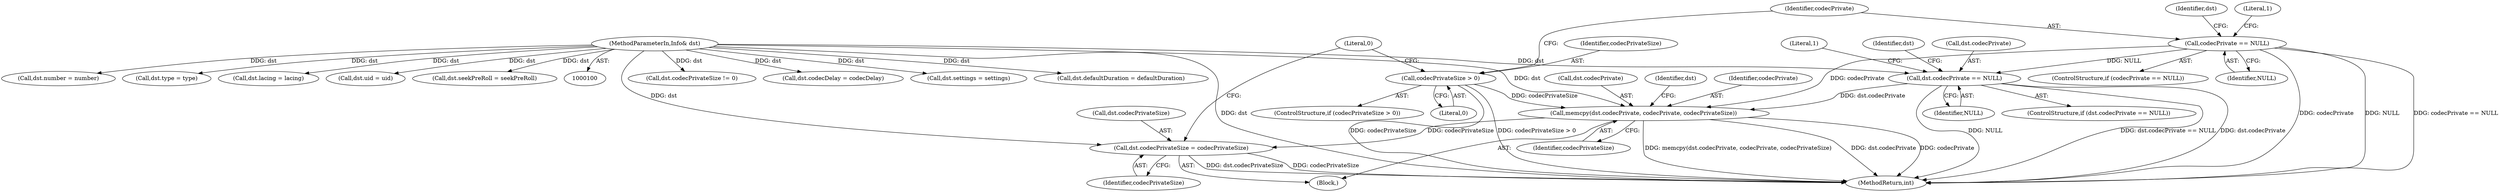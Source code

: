 digraph "0_Android_cc274e2abe8b2a6698a5c47d8aa4bb45f1f9538d_0@API" {
"1000208" [label="(Call,memcpy(dst.codecPrivate, codecPrivate, codecPrivateSize))"];
"1000200" [label="(Call,dst.codecPrivate == NULL)"];
"1000101" [label="(MethodParameterIn,Info& dst)"];
"1000172" [label="(Call,codecPrivate == NULL)"];
"1000167" [label="(Call,codecPrivateSize > 0)"];
"1000214" [label="(Call,dst.codecPrivateSize = codecPrivateSize)"];
"1000180" [label="(Identifier,dst)"];
"1000201" [label="(Call,dst.codecPrivate)"];
"1000169" [label="(Literal,0)"];
"1000186" [label="(Call,dst.codecPrivateSize != 0)"];
"1000221" [label="(MethodReturn,int)"];
"1000166" [label="(ControlStructure,if (codecPrivateSize > 0))"];
"1000213" [label="(Identifier,codecPrivateSize)"];
"1000167" [label="(Call,codecPrivateSize > 0)"];
"1000172" [label="(Call,codecPrivate == NULL)"];
"1000214" [label="(Call,dst.codecPrivateSize = codecPrivateSize)"];
"1000125" [label="(Call,dst.codecDelay = codecDelay)"];
"1000216" [label="(Identifier,dst)"];
"1000145" [label="(Call,dst.settings = settings)"];
"1000174" [label="(Identifier,NULL)"];
"1000204" [label="(Identifier,NULL)"];
"1000215" [label="(Call,dst.codecPrivateSize)"];
"1000120" [label="(Call,dst.defaultDuration = defaultDuration)"];
"1000199" [label="(ControlStructure,if (dst.codecPrivate == NULL))"];
"1000101" [label="(MethodParameterIn,Info& dst)"];
"1000177" [label="(Literal,1)"];
"1000115" [label="(Call,dst.number = number)"];
"1000212" [label="(Identifier,codecPrivate)"];
"1000209" [label="(Call,dst.codecPrivate)"];
"1000200" [label="(Call,dst.codecPrivate == NULL)"];
"1000220" [label="(Literal,0)"];
"1000207" [label="(Literal,1)"];
"1000110" [label="(Call,dst.type = type)"];
"1000170" [label="(Block,)"];
"1000208" [label="(Call,memcpy(dst.codecPrivate, codecPrivate, codecPrivateSize))"];
"1000173" [label="(Identifier,codecPrivate)"];
"1000140" [label="(Call,dst.lacing = lacing)"];
"1000135" [label="(Call,dst.uid = uid)"];
"1000171" [label="(ControlStructure,if (codecPrivate == NULL))"];
"1000168" [label="(Identifier,codecPrivateSize)"];
"1000218" [label="(Identifier,codecPrivateSize)"];
"1000210" [label="(Identifier,dst)"];
"1000130" [label="(Call,dst.seekPreRoll = seekPreRoll)"];
"1000208" -> "1000170"  [label="AST: "];
"1000208" -> "1000213"  [label="CFG: "];
"1000209" -> "1000208"  [label="AST: "];
"1000212" -> "1000208"  [label="AST: "];
"1000213" -> "1000208"  [label="AST: "];
"1000216" -> "1000208"  [label="CFG: "];
"1000208" -> "1000221"  [label="DDG: dst.codecPrivate"];
"1000208" -> "1000221"  [label="DDG: codecPrivate"];
"1000208" -> "1000221"  [label="DDG: memcpy(dst.codecPrivate, codecPrivate, codecPrivateSize)"];
"1000200" -> "1000208"  [label="DDG: dst.codecPrivate"];
"1000101" -> "1000208"  [label="DDG: dst"];
"1000172" -> "1000208"  [label="DDG: codecPrivate"];
"1000167" -> "1000208"  [label="DDG: codecPrivateSize"];
"1000208" -> "1000214"  [label="DDG: codecPrivateSize"];
"1000200" -> "1000199"  [label="AST: "];
"1000200" -> "1000204"  [label="CFG: "];
"1000201" -> "1000200"  [label="AST: "];
"1000204" -> "1000200"  [label="AST: "];
"1000207" -> "1000200"  [label="CFG: "];
"1000210" -> "1000200"  [label="CFG: "];
"1000200" -> "1000221"  [label="DDG: dst.codecPrivate == NULL"];
"1000200" -> "1000221"  [label="DDG: dst.codecPrivate"];
"1000200" -> "1000221"  [label="DDG: NULL"];
"1000101" -> "1000200"  [label="DDG: dst"];
"1000172" -> "1000200"  [label="DDG: NULL"];
"1000101" -> "1000100"  [label="AST: "];
"1000101" -> "1000221"  [label="DDG: dst"];
"1000101" -> "1000110"  [label="DDG: dst"];
"1000101" -> "1000115"  [label="DDG: dst"];
"1000101" -> "1000120"  [label="DDG: dst"];
"1000101" -> "1000125"  [label="DDG: dst"];
"1000101" -> "1000130"  [label="DDG: dst"];
"1000101" -> "1000135"  [label="DDG: dst"];
"1000101" -> "1000140"  [label="DDG: dst"];
"1000101" -> "1000145"  [label="DDG: dst"];
"1000101" -> "1000186"  [label="DDG: dst"];
"1000101" -> "1000214"  [label="DDG: dst"];
"1000172" -> "1000171"  [label="AST: "];
"1000172" -> "1000174"  [label="CFG: "];
"1000173" -> "1000172"  [label="AST: "];
"1000174" -> "1000172"  [label="AST: "];
"1000177" -> "1000172"  [label="CFG: "];
"1000180" -> "1000172"  [label="CFG: "];
"1000172" -> "1000221"  [label="DDG: NULL"];
"1000172" -> "1000221"  [label="DDG: codecPrivate == NULL"];
"1000172" -> "1000221"  [label="DDG: codecPrivate"];
"1000167" -> "1000166"  [label="AST: "];
"1000167" -> "1000169"  [label="CFG: "];
"1000168" -> "1000167"  [label="AST: "];
"1000169" -> "1000167"  [label="AST: "];
"1000173" -> "1000167"  [label="CFG: "];
"1000220" -> "1000167"  [label="CFG: "];
"1000167" -> "1000221"  [label="DDG: codecPrivateSize"];
"1000167" -> "1000221"  [label="DDG: codecPrivateSize > 0"];
"1000214" -> "1000170"  [label="AST: "];
"1000214" -> "1000218"  [label="CFG: "];
"1000215" -> "1000214"  [label="AST: "];
"1000218" -> "1000214"  [label="AST: "];
"1000220" -> "1000214"  [label="CFG: "];
"1000214" -> "1000221"  [label="DDG: dst.codecPrivateSize"];
"1000214" -> "1000221"  [label="DDG: codecPrivateSize"];
}
